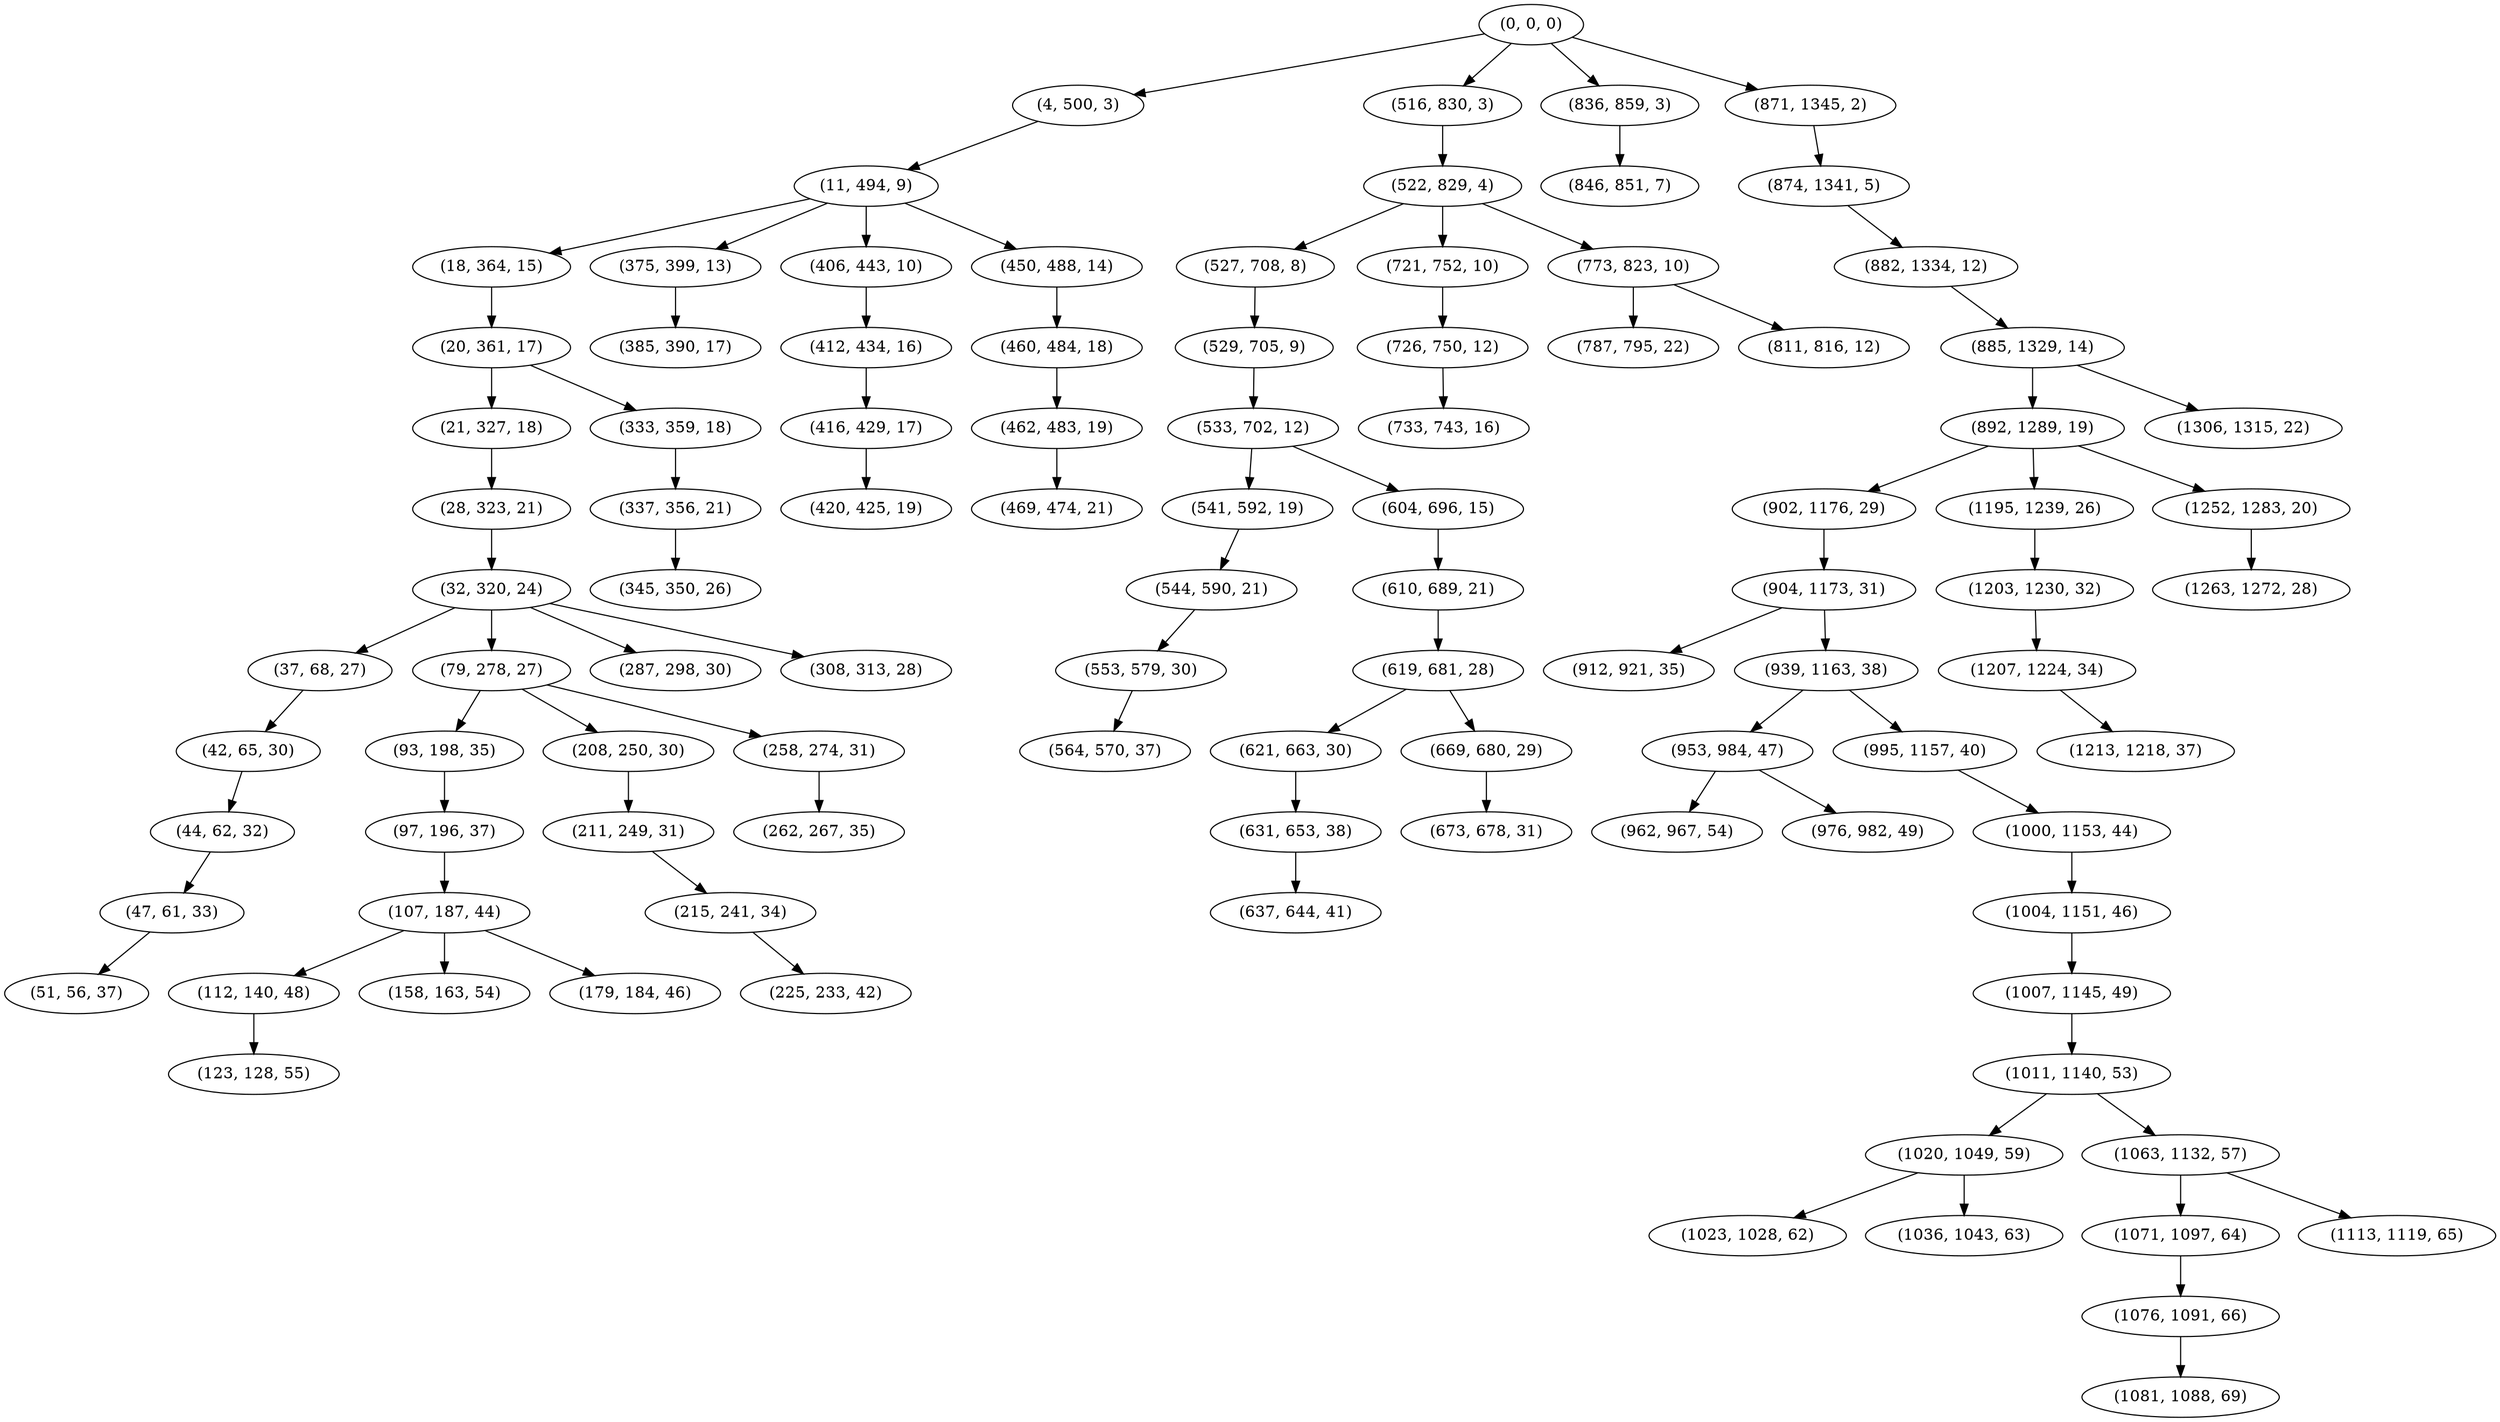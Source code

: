 digraph tree {
    "(0, 0, 0)";
    "(4, 500, 3)";
    "(11, 494, 9)";
    "(18, 364, 15)";
    "(20, 361, 17)";
    "(21, 327, 18)";
    "(28, 323, 21)";
    "(32, 320, 24)";
    "(37, 68, 27)";
    "(42, 65, 30)";
    "(44, 62, 32)";
    "(47, 61, 33)";
    "(51, 56, 37)";
    "(79, 278, 27)";
    "(93, 198, 35)";
    "(97, 196, 37)";
    "(107, 187, 44)";
    "(112, 140, 48)";
    "(123, 128, 55)";
    "(158, 163, 54)";
    "(179, 184, 46)";
    "(208, 250, 30)";
    "(211, 249, 31)";
    "(215, 241, 34)";
    "(225, 233, 42)";
    "(258, 274, 31)";
    "(262, 267, 35)";
    "(287, 298, 30)";
    "(308, 313, 28)";
    "(333, 359, 18)";
    "(337, 356, 21)";
    "(345, 350, 26)";
    "(375, 399, 13)";
    "(385, 390, 17)";
    "(406, 443, 10)";
    "(412, 434, 16)";
    "(416, 429, 17)";
    "(420, 425, 19)";
    "(450, 488, 14)";
    "(460, 484, 18)";
    "(462, 483, 19)";
    "(469, 474, 21)";
    "(516, 830, 3)";
    "(522, 829, 4)";
    "(527, 708, 8)";
    "(529, 705, 9)";
    "(533, 702, 12)";
    "(541, 592, 19)";
    "(544, 590, 21)";
    "(553, 579, 30)";
    "(564, 570, 37)";
    "(604, 696, 15)";
    "(610, 689, 21)";
    "(619, 681, 28)";
    "(621, 663, 30)";
    "(631, 653, 38)";
    "(637, 644, 41)";
    "(669, 680, 29)";
    "(673, 678, 31)";
    "(721, 752, 10)";
    "(726, 750, 12)";
    "(733, 743, 16)";
    "(773, 823, 10)";
    "(787, 795, 22)";
    "(811, 816, 12)";
    "(836, 859, 3)";
    "(846, 851, 7)";
    "(871, 1345, 2)";
    "(874, 1341, 5)";
    "(882, 1334, 12)";
    "(885, 1329, 14)";
    "(892, 1289, 19)";
    "(902, 1176, 29)";
    "(904, 1173, 31)";
    "(912, 921, 35)";
    "(939, 1163, 38)";
    "(953, 984, 47)";
    "(962, 967, 54)";
    "(976, 982, 49)";
    "(995, 1157, 40)";
    "(1000, 1153, 44)";
    "(1004, 1151, 46)";
    "(1007, 1145, 49)";
    "(1011, 1140, 53)";
    "(1020, 1049, 59)";
    "(1023, 1028, 62)";
    "(1036, 1043, 63)";
    "(1063, 1132, 57)";
    "(1071, 1097, 64)";
    "(1076, 1091, 66)";
    "(1081, 1088, 69)";
    "(1113, 1119, 65)";
    "(1195, 1239, 26)";
    "(1203, 1230, 32)";
    "(1207, 1224, 34)";
    "(1213, 1218, 37)";
    "(1252, 1283, 20)";
    "(1263, 1272, 28)";
    "(1306, 1315, 22)";
    "(0, 0, 0)" -> "(4, 500, 3)";
    "(0, 0, 0)" -> "(516, 830, 3)";
    "(0, 0, 0)" -> "(836, 859, 3)";
    "(0, 0, 0)" -> "(871, 1345, 2)";
    "(4, 500, 3)" -> "(11, 494, 9)";
    "(11, 494, 9)" -> "(18, 364, 15)";
    "(11, 494, 9)" -> "(375, 399, 13)";
    "(11, 494, 9)" -> "(406, 443, 10)";
    "(11, 494, 9)" -> "(450, 488, 14)";
    "(18, 364, 15)" -> "(20, 361, 17)";
    "(20, 361, 17)" -> "(21, 327, 18)";
    "(20, 361, 17)" -> "(333, 359, 18)";
    "(21, 327, 18)" -> "(28, 323, 21)";
    "(28, 323, 21)" -> "(32, 320, 24)";
    "(32, 320, 24)" -> "(37, 68, 27)";
    "(32, 320, 24)" -> "(79, 278, 27)";
    "(32, 320, 24)" -> "(287, 298, 30)";
    "(32, 320, 24)" -> "(308, 313, 28)";
    "(37, 68, 27)" -> "(42, 65, 30)";
    "(42, 65, 30)" -> "(44, 62, 32)";
    "(44, 62, 32)" -> "(47, 61, 33)";
    "(47, 61, 33)" -> "(51, 56, 37)";
    "(79, 278, 27)" -> "(93, 198, 35)";
    "(79, 278, 27)" -> "(208, 250, 30)";
    "(79, 278, 27)" -> "(258, 274, 31)";
    "(93, 198, 35)" -> "(97, 196, 37)";
    "(97, 196, 37)" -> "(107, 187, 44)";
    "(107, 187, 44)" -> "(112, 140, 48)";
    "(107, 187, 44)" -> "(158, 163, 54)";
    "(107, 187, 44)" -> "(179, 184, 46)";
    "(112, 140, 48)" -> "(123, 128, 55)";
    "(208, 250, 30)" -> "(211, 249, 31)";
    "(211, 249, 31)" -> "(215, 241, 34)";
    "(215, 241, 34)" -> "(225, 233, 42)";
    "(258, 274, 31)" -> "(262, 267, 35)";
    "(333, 359, 18)" -> "(337, 356, 21)";
    "(337, 356, 21)" -> "(345, 350, 26)";
    "(375, 399, 13)" -> "(385, 390, 17)";
    "(406, 443, 10)" -> "(412, 434, 16)";
    "(412, 434, 16)" -> "(416, 429, 17)";
    "(416, 429, 17)" -> "(420, 425, 19)";
    "(450, 488, 14)" -> "(460, 484, 18)";
    "(460, 484, 18)" -> "(462, 483, 19)";
    "(462, 483, 19)" -> "(469, 474, 21)";
    "(516, 830, 3)" -> "(522, 829, 4)";
    "(522, 829, 4)" -> "(527, 708, 8)";
    "(522, 829, 4)" -> "(721, 752, 10)";
    "(522, 829, 4)" -> "(773, 823, 10)";
    "(527, 708, 8)" -> "(529, 705, 9)";
    "(529, 705, 9)" -> "(533, 702, 12)";
    "(533, 702, 12)" -> "(541, 592, 19)";
    "(533, 702, 12)" -> "(604, 696, 15)";
    "(541, 592, 19)" -> "(544, 590, 21)";
    "(544, 590, 21)" -> "(553, 579, 30)";
    "(553, 579, 30)" -> "(564, 570, 37)";
    "(604, 696, 15)" -> "(610, 689, 21)";
    "(610, 689, 21)" -> "(619, 681, 28)";
    "(619, 681, 28)" -> "(621, 663, 30)";
    "(619, 681, 28)" -> "(669, 680, 29)";
    "(621, 663, 30)" -> "(631, 653, 38)";
    "(631, 653, 38)" -> "(637, 644, 41)";
    "(669, 680, 29)" -> "(673, 678, 31)";
    "(721, 752, 10)" -> "(726, 750, 12)";
    "(726, 750, 12)" -> "(733, 743, 16)";
    "(773, 823, 10)" -> "(787, 795, 22)";
    "(773, 823, 10)" -> "(811, 816, 12)";
    "(836, 859, 3)" -> "(846, 851, 7)";
    "(871, 1345, 2)" -> "(874, 1341, 5)";
    "(874, 1341, 5)" -> "(882, 1334, 12)";
    "(882, 1334, 12)" -> "(885, 1329, 14)";
    "(885, 1329, 14)" -> "(892, 1289, 19)";
    "(885, 1329, 14)" -> "(1306, 1315, 22)";
    "(892, 1289, 19)" -> "(902, 1176, 29)";
    "(892, 1289, 19)" -> "(1195, 1239, 26)";
    "(892, 1289, 19)" -> "(1252, 1283, 20)";
    "(902, 1176, 29)" -> "(904, 1173, 31)";
    "(904, 1173, 31)" -> "(912, 921, 35)";
    "(904, 1173, 31)" -> "(939, 1163, 38)";
    "(939, 1163, 38)" -> "(953, 984, 47)";
    "(939, 1163, 38)" -> "(995, 1157, 40)";
    "(953, 984, 47)" -> "(962, 967, 54)";
    "(953, 984, 47)" -> "(976, 982, 49)";
    "(995, 1157, 40)" -> "(1000, 1153, 44)";
    "(1000, 1153, 44)" -> "(1004, 1151, 46)";
    "(1004, 1151, 46)" -> "(1007, 1145, 49)";
    "(1007, 1145, 49)" -> "(1011, 1140, 53)";
    "(1011, 1140, 53)" -> "(1020, 1049, 59)";
    "(1011, 1140, 53)" -> "(1063, 1132, 57)";
    "(1020, 1049, 59)" -> "(1023, 1028, 62)";
    "(1020, 1049, 59)" -> "(1036, 1043, 63)";
    "(1063, 1132, 57)" -> "(1071, 1097, 64)";
    "(1063, 1132, 57)" -> "(1113, 1119, 65)";
    "(1071, 1097, 64)" -> "(1076, 1091, 66)";
    "(1076, 1091, 66)" -> "(1081, 1088, 69)";
    "(1195, 1239, 26)" -> "(1203, 1230, 32)";
    "(1203, 1230, 32)" -> "(1207, 1224, 34)";
    "(1207, 1224, 34)" -> "(1213, 1218, 37)";
    "(1252, 1283, 20)" -> "(1263, 1272, 28)";
}
